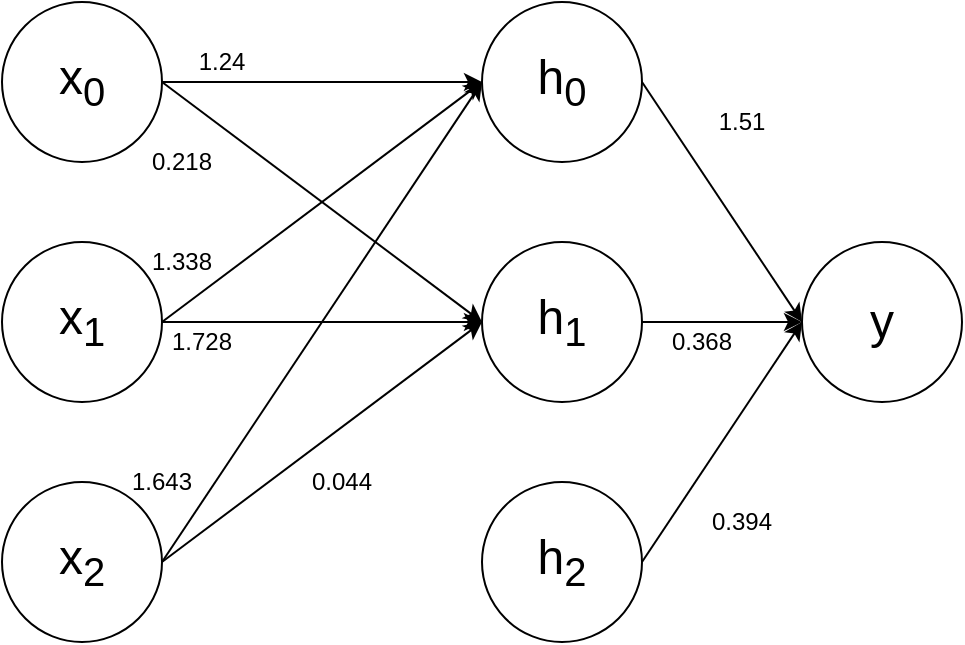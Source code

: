 <mxfile version="13.6.5">
    <diagram id="AOEx6PtMGQKgyoQ7ijqG" name="ページ1">
        <mxGraphModel dx="818" dy="400" grid="1" gridSize="10" guides="1" tooltips="1" connect="1" arrows="1" fold="1" page="1" pageScale="1" pageWidth="1169" pageHeight="827" math="0" shadow="0">
            <root>
                <mxCell id="0"/>
                <mxCell id="1" parent="0"/>
                <mxCell id="19" style="edgeStyle=none;rounded=0;orthogonalLoop=1;jettySize=auto;html=1;exitX=1;exitY=0.5;exitDx=0;exitDy=0;entryX=0;entryY=0.5;entryDx=0;entryDy=0;fontSize=24;" edge="1" parent="1" source="2" target="6">
                    <mxGeometry relative="1" as="geometry"/>
                </mxCell>
                <mxCell id="20" style="edgeStyle=none;rounded=0;orthogonalLoop=1;jettySize=auto;html=1;exitX=1;exitY=0.5;exitDx=0;exitDy=0;entryX=0;entryY=0.5;entryDx=0;entryDy=0;fontSize=24;" edge="1" parent="1" source="2" target="7">
                    <mxGeometry relative="1" as="geometry"/>
                </mxCell>
                <mxCell id="2" value="x&lt;sub&gt;2&lt;/sub&gt;" style="ellipse;whiteSpace=wrap;html=1;aspect=fixed;fontSize=24;" vertex="1" parent="1">
                    <mxGeometry x="160" y="320" width="80" height="80" as="geometry"/>
                </mxCell>
                <mxCell id="17" style="edgeStyle=none;rounded=0;orthogonalLoop=1;jettySize=auto;html=1;exitX=1;exitY=0.5;exitDx=0;exitDy=0;entryX=0;entryY=0.5;entryDx=0;entryDy=0;fontSize=24;" edge="1" parent="1" source="3" target="7">
                    <mxGeometry relative="1" as="geometry"/>
                </mxCell>
                <mxCell id="18" style="edgeStyle=none;rounded=0;orthogonalLoop=1;jettySize=auto;html=1;exitX=1;exitY=0.5;exitDx=0;exitDy=0;entryX=0;entryY=0.5;entryDx=0;entryDy=0;fontSize=24;" edge="1" parent="1" source="3" target="6">
                    <mxGeometry relative="1" as="geometry"/>
                </mxCell>
                <mxCell id="3" value="x&lt;sub&gt;1&lt;/sub&gt;" style="ellipse;whiteSpace=wrap;html=1;aspect=fixed;fontSize=24;" vertex="1" parent="1">
                    <mxGeometry x="160" y="200" width="80" height="80" as="geometry"/>
                </mxCell>
                <mxCell id="15" style="edgeStyle=orthogonalEdgeStyle;rounded=0;orthogonalLoop=1;jettySize=auto;html=1;exitX=1;exitY=0.5;exitDx=0;exitDy=0;entryX=0;entryY=0.5;entryDx=0;entryDy=0;fontSize=24;" edge="1" parent="1" source="4" target="7">
                    <mxGeometry relative="1" as="geometry"/>
                </mxCell>
                <mxCell id="16" style="rounded=0;orthogonalLoop=1;jettySize=auto;html=1;exitX=1;exitY=0.5;exitDx=0;exitDy=0;entryX=0;entryY=0.5;entryDx=0;entryDy=0;fontSize=24;" edge="1" parent="1" source="4" target="6">
                    <mxGeometry relative="1" as="geometry"/>
                </mxCell>
                <mxCell id="4" value="x&lt;sub&gt;0&lt;/sub&gt;" style="ellipse;whiteSpace=wrap;html=1;aspect=fixed;fontSize=24;" vertex="1" parent="1">
                    <mxGeometry x="160" y="80" width="80" height="80" as="geometry"/>
                </mxCell>
                <mxCell id="21" style="edgeStyle=none;rounded=0;orthogonalLoop=1;jettySize=auto;html=1;exitX=1;exitY=0.5;exitDx=0;exitDy=0;entryX=0;entryY=0.5;entryDx=0;entryDy=0;fontSize=24;" edge="1" parent="1" source="5" target="14">
                    <mxGeometry relative="1" as="geometry"/>
                </mxCell>
                <mxCell id="5" value="h&lt;sub&gt;2&lt;/sub&gt;" style="ellipse;whiteSpace=wrap;html=1;aspect=fixed;fontSize=24;" vertex="1" parent="1">
                    <mxGeometry x="400" y="320" width="80" height="80" as="geometry"/>
                </mxCell>
                <mxCell id="22" style="edgeStyle=none;rounded=0;orthogonalLoop=1;jettySize=auto;html=1;exitX=1;exitY=0.5;exitDx=0;exitDy=0;fontSize=24;" edge="1" parent="1" source="6">
                    <mxGeometry relative="1" as="geometry">
                        <mxPoint x="560" y="240" as="targetPoint"/>
                    </mxGeometry>
                </mxCell>
                <mxCell id="6" value="h&lt;sub&gt;1&lt;/sub&gt;" style="ellipse;whiteSpace=wrap;html=1;aspect=fixed;fontSize=24;" vertex="1" parent="1">
                    <mxGeometry x="400" y="200" width="80" height="80" as="geometry"/>
                </mxCell>
                <mxCell id="23" style="edgeStyle=none;rounded=0;orthogonalLoop=1;jettySize=auto;html=1;exitX=1;exitY=0.5;exitDx=0;exitDy=0;entryX=0;entryY=0.5;entryDx=0;entryDy=0;fontSize=24;" edge="1" parent="1" source="7" target="14">
                    <mxGeometry relative="1" as="geometry"/>
                </mxCell>
                <mxCell id="7" value="h&lt;sub&gt;0&lt;/sub&gt;" style="ellipse;whiteSpace=wrap;html=1;aspect=fixed;fontSize=24;" vertex="1" parent="1">
                    <mxGeometry x="400" y="80" width="80" height="80" as="geometry"/>
                </mxCell>
                <mxCell id="14" value="y" style="ellipse;whiteSpace=wrap;html=1;aspect=fixed;fontSize=24;" vertex="1" parent="1">
                    <mxGeometry x="560" y="200" width="80" height="80" as="geometry"/>
                </mxCell>
                <mxCell id="28" value="1.24" style="text;html=1;strokeColor=none;fillColor=none;align=center;verticalAlign=middle;whiteSpace=wrap;rounded=0;fontSize=12;" vertex="1" parent="1">
                    <mxGeometry x="250" y="100" width="40" height="20" as="geometry"/>
                </mxCell>
                <mxCell id="29" value="0.218" style="text;html=1;strokeColor=none;fillColor=none;align=center;verticalAlign=middle;whiteSpace=wrap;rounded=0;fontSize=12;" vertex="1" parent="1">
                    <mxGeometry x="230" y="150" width="40" height="20" as="geometry"/>
                </mxCell>
                <mxCell id="30" value="1.338" style="text;html=1;strokeColor=none;fillColor=none;align=center;verticalAlign=middle;whiteSpace=wrap;rounded=0;fontSize=12;" vertex="1" parent="1">
                    <mxGeometry x="230" y="200" width="40" height="20" as="geometry"/>
                </mxCell>
                <mxCell id="31" value="1.728" style="text;html=1;strokeColor=none;fillColor=none;align=center;verticalAlign=middle;whiteSpace=wrap;rounded=0;fontSize=12;" vertex="1" parent="1">
                    <mxGeometry x="240" y="240" width="40" height="20" as="geometry"/>
                </mxCell>
                <mxCell id="32" value="0.044" style="text;html=1;strokeColor=none;fillColor=none;align=center;verticalAlign=middle;whiteSpace=wrap;rounded=0;fontSize=12;" vertex="1" parent="1">
                    <mxGeometry x="310" y="310" width="40" height="20" as="geometry"/>
                </mxCell>
                <mxCell id="33" value="1.643" style="text;html=1;strokeColor=none;fillColor=none;align=center;verticalAlign=middle;whiteSpace=wrap;rounded=0;fontSize=12;" vertex="1" parent="1">
                    <mxGeometry x="220" y="310" width="40" height="20" as="geometry"/>
                </mxCell>
                <mxCell id="35" value="1.51" style="text;html=1;strokeColor=none;fillColor=none;align=center;verticalAlign=middle;whiteSpace=wrap;rounded=0;fontSize=12;" vertex="1" parent="1">
                    <mxGeometry x="510" y="130" width="40" height="20" as="geometry"/>
                </mxCell>
                <mxCell id="36" value="0.368" style="text;html=1;strokeColor=none;fillColor=none;align=center;verticalAlign=middle;whiteSpace=wrap;rounded=0;fontSize=12;" vertex="1" parent="1">
                    <mxGeometry x="490" y="240" width="40" height="20" as="geometry"/>
                </mxCell>
                <mxCell id="37" value="0.394" style="text;html=1;strokeColor=none;fillColor=none;align=center;verticalAlign=middle;whiteSpace=wrap;rounded=0;fontSize=12;" vertex="1" parent="1">
                    <mxGeometry x="510" y="330" width="40" height="20" as="geometry"/>
                </mxCell>
            </root>
        </mxGraphModel>
    </diagram>
</mxfile>
